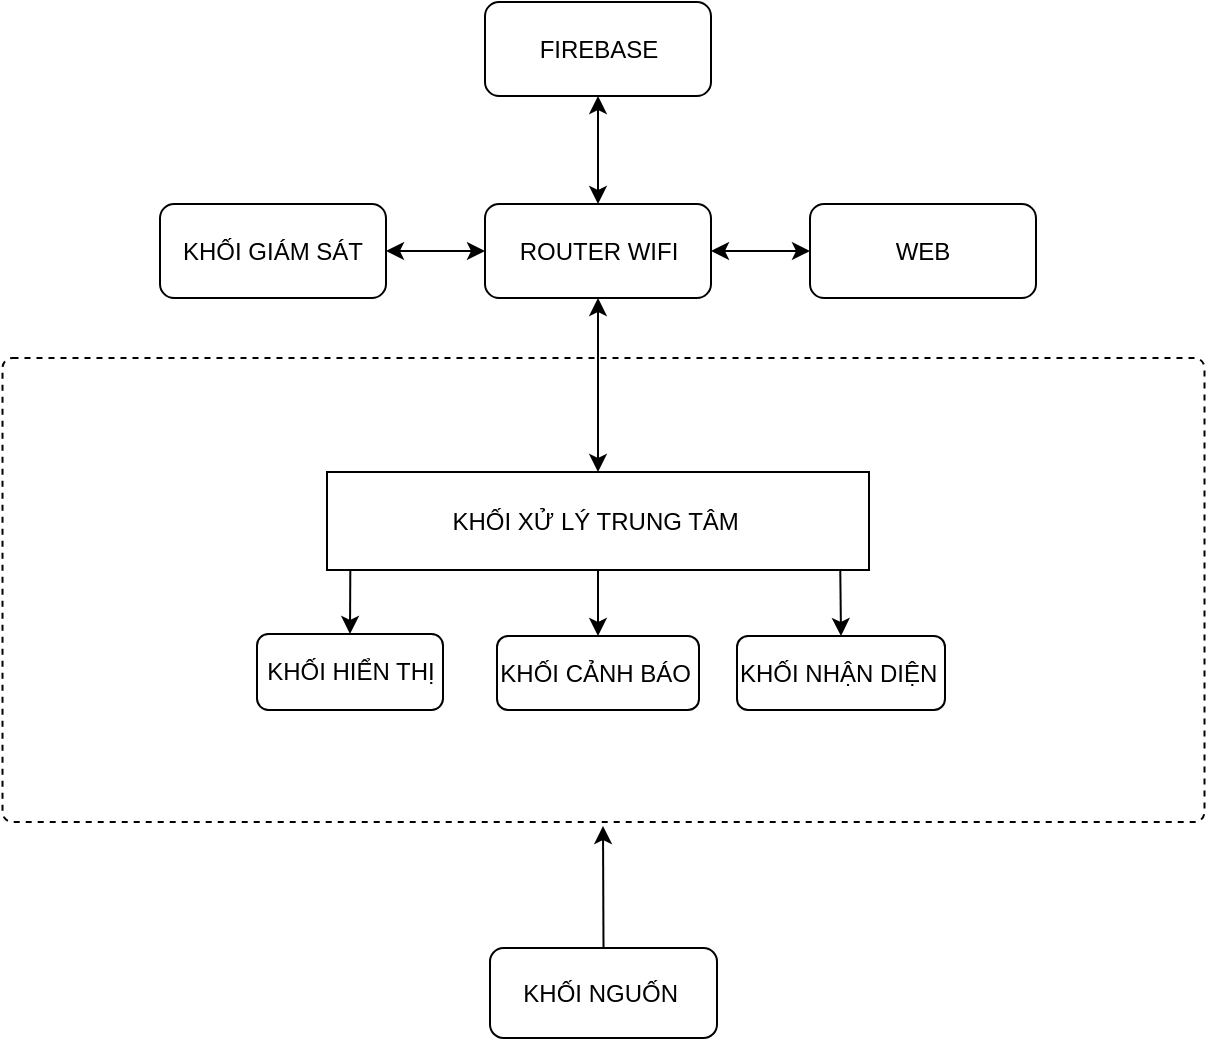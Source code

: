 <mxfile version="28.1.2">
  <diagram name="Page-1" id="0p8Qhjrg22cNf95eI_wy">
    <mxGraphModel dx="1042" dy="770" grid="0" gridSize="10" guides="1" tooltips="1" connect="1" arrows="1" fold="1" page="1" pageScale="1" pageWidth="850" pageHeight="1100" background="#ffffff" math="0" shadow="0">
      <root>
        <mxCell id="0" />
        <mxCell id="1" parent="0" />
        <mxCell id="MtiZNeoxkqqWEIWzhRki-28" value="" style="html=1;align=center;verticalAlign=middle;rounded=1;absoluteArcSize=1;arcSize=10;dashed=1;whiteSpace=wrap;" parent="1" vertex="1">
          <mxGeometry x="140.25" y="316" width="601" height="232" as="geometry" />
        </mxCell>
        <mxCell id="MtiZNeoxkqqWEIWzhRki-1" value="KHỐI XỬ LÝ TRUNG TÂM&amp;nbsp;" style="rounded=0;whiteSpace=wrap;html=1;" parent="1" vertex="1">
          <mxGeometry x="302.5" y="373" width="271" height="49" as="geometry" />
        </mxCell>
        <mxCell id="MtiZNeoxkqqWEIWzhRki-2" style="edgeStyle=orthogonalEdgeStyle;rounded=0;orthogonalLoop=1;jettySize=auto;html=1;exitX=0.5;exitY=1;exitDx=0;exitDy=0;" parent="1" source="MtiZNeoxkqqWEIWzhRki-1" target="MtiZNeoxkqqWEIWzhRki-1" edge="1">
          <mxGeometry relative="1" as="geometry" />
        </mxCell>
        <mxCell id="MtiZNeoxkqqWEIWzhRki-4" value="KHỐI HIỂN THỊ" style="rounded=1;whiteSpace=wrap;html=1;" parent="1" vertex="1">
          <mxGeometry x="267.5" y="454" width="93" height="38" as="geometry" />
        </mxCell>
        <mxCell id="MtiZNeoxkqqWEIWzhRki-5" value="" style="endArrow=classic;html=1;rounded=0;exitX=0.043;exitY=0.996;exitDx=0;exitDy=0;exitPerimeter=0;entryX=0.5;entryY=0;entryDx=0;entryDy=0;" parent="1" source="MtiZNeoxkqqWEIWzhRki-1" target="MtiZNeoxkqqWEIWzhRki-4" edge="1">
          <mxGeometry width="50" height="50" relative="1" as="geometry">
            <mxPoint x="415.5" y="530" as="sourcePoint" />
            <mxPoint x="465.5" y="480" as="targetPoint" />
          </mxGeometry>
        </mxCell>
        <mxCell id="MtiZNeoxkqqWEIWzhRki-6" value="KHỐI CẢNH BÁO&amp;nbsp;" style="rounded=1;whiteSpace=wrap;html=1;" parent="1" vertex="1">
          <mxGeometry x="387.5" y="455" width="101" height="37" as="geometry" />
        </mxCell>
        <mxCell id="MtiZNeoxkqqWEIWzhRki-8" value="" style="endArrow=classic;html=1;rounded=0;exitX=0.5;exitY=1;exitDx=0;exitDy=0;" parent="1" source="MtiZNeoxkqqWEIWzhRki-1" target="MtiZNeoxkqqWEIWzhRki-6" edge="1">
          <mxGeometry width="50" height="50" relative="1" as="geometry">
            <mxPoint x="415.5" y="530" as="sourcePoint" />
            <mxPoint x="465.5" y="480" as="targetPoint" />
          </mxGeometry>
        </mxCell>
        <mxCell id="MtiZNeoxkqqWEIWzhRki-9" value="KHỐI NHẬN DIỆN&amp;nbsp;" style="rounded=1;whiteSpace=wrap;html=1;" parent="1" vertex="1">
          <mxGeometry x="507.5" y="455" width="104" height="37" as="geometry" />
        </mxCell>
        <mxCell id="MtiZNeoxkqqWEIWzhRki-10" value="" style="endArrow=classic;html=1;rounded=0;exitX=0.947;exitY=0.996;exitDx=0;exitDy=0;exitPerimeter=0;entryX=0.5;entryY=0;entryDx=0;entryDy=0;" parent="1" source="MtiZNeoxkqqWEIWzhRki-1" target="MtiZNeoxkqqWEIWzhRki-9" edge="1">
          <mxGeometry width="50" height="50" relative="1" as="geometry">
            <mxPoint x="415.5" y="530" as="sourcePoint" />
            <mxPoint x="465.5" y="480" as="targetPoint" />
          </mxGeometry>
        </mxCell>
        <mxCell id="MtiZNeoxkqqWEIWzhRki-16" value="KHỐI NGUỐN&amp;nbsp;" style="rounded=1;whiteSpace=wrap;html=1;" parent="1" vertex="1">
          <mxGeometry x="384" y="611" width="113.5" height="45" as="geometry" />
        </mxCell>
        <mxCell id="MtiZNeoxkqqWEIWzhRki-17" value="" style="endArrow=classic;html=1;rounded=0;exitX=0.5;exitY=0;exitDx=0;exitDy=0;" parent="1" source="MtiZNeoxkqqWEIWzhRki-16" edge="1">
          <mxGeometry width="50" height="50" relative="1" as="geometry">
            <mxPoint x="328" y="500" as="sourcePoint" />
            <mxPoint x="440.5" y="550" as="targetPoint" />
          </mxGeometry>
        </mxCell>
        <mxCell id="MtiZNeoxkqqWEIWzhRki-19" value="ROUTER WIFI" style="rounded=1;whiteSpace=wrap;html=1;" parent="1" vertex="1">
          <mxGeometry x="381.5" y="239" width="113" height="47" as="geometry" />
        </mxCell>
        <mxCell id="MtiZNeoxkqqWEIWzhRki-20" value="" style="endArrow=classic;startArrow=classic;html=1;rounded=0;entryX=0.5;entryY=1;entryDx=0;entryDy=0;exitX=0.5;exitY=0;exitDx=0;exitDy=0;" parent="1" source="MtiZNeoxkqqWEIWzhRki-1" target="MtiZNeoxkqqWEIWzhRki-19" edge="1">
          <mxGeometry width="50" height="50" relative="1" as="geometry">
            <mxPoint x="410" y="391" as="sourcePoint" />
            <mxPoint x="460" y="341" as="targetPoint" />
          </mxGeometry>
        </mxCell>
        <mxCell id="MtiZNeoxkqqWEIWzhRki-21" value="WEB" style="rounded=1;whiteSpace=wrap;html=1;" parent="1" vertex="1">
          <mxGeometry x="544" y="239" width="113" height="47" as="geometry" />
        </mxCell>
        <mxCell id="MtiZNeoxkqqWEIWzhRki-22" value="FIREBASE" style="rounded=1;whiteSpace=wrap;html=1;" parent="1" vertex="1">
          <mxGeometry x="381.5" y="138" width="113" height="47" as="geometry" />
        </mxCell>
        <mxCell id="MtiZNeoxkqqWEIWzhRki-23" value="KHỐI GIÁM SÁT" style="rounded=1;whiteSpace=wrap;html=1;" parent="1" vertex="1">
          <mxGeometry x="219" y="239" width="113" height="47" as="geometry" />
        </mxCell>
        <mxCell id="MtiZNeoxkqqWEIWzhRki-24" value="" style="endArrow=classic;startArrow=classic;html=1;rounded=0;entryX=0;entryY=0.5;entryDx=0;entryDy=0;exitX=1;exitY=0.5;exitDx=0;exitDy=0;" parent="1" source="MtiZNeoxkqqWEIWzhRki-23" target="MtiZNeoxkqqWEIWzhRki-19" edge="1">
          <mxGeometry width="50" height="50" relative="1" as="geometry">
            <mxPoint x="307" y="383" as="sourcePoint" />
            <mxPoint x="357" y="333" as="targetPoint" />
          </mxGeometry>
        </mxCell>
        <mxCell id="MtiZNeoxkqqWEIWzhRki-25" value="" style="endArrow=classic;startArrow=classic;html=1;rounded=0;entryX=0.5;entryY=1;entryDx=0;entryDy=0;exitX=0.5;exitY=0;exitDx=0;exitDy=0;" parent="1" source="MtiZNeoxkqqWEIWzhRki-19" target="MtiZNeoxkqqWEIWzhRki-22" edge="1">
          <mxGeometry width="50" height="50" relative="1" as="geometry">
            <mxPoint x="307" y="383" as="sourcePoint" />
            <mxPoint x="357" y="333" as="targetPoint" />
          </mxGeometry>
        </mxCell>
        <mxCell id="MtiZNeoxkqqWEIWzhRki-26" value="" style="endArrow=classic;startArrow=classic;html=1;rounded=0;entryX=0;entryY=0.5;entryDx=0;entryDy=0;exitX=1;exitY=0.5;exitDx=0;exitDy=0;" parent="1" source="MtiZNeoxkqqWEIWzhRki-19" target="MtiZNeoxkqqWEIWzhRki-21" edge="1">
          <mxGeometry width="50" height="50" relative="1" as="geometry">
            <mxPoint x="382" y="302" as="sourcePoint" />
            <mxPoint x="432" y="252" as="targetPoint" />
          </mxGeometry>
        </mxCell>
      </root>
    </mxGraphModel>
  </diagram>
</mxfile>
